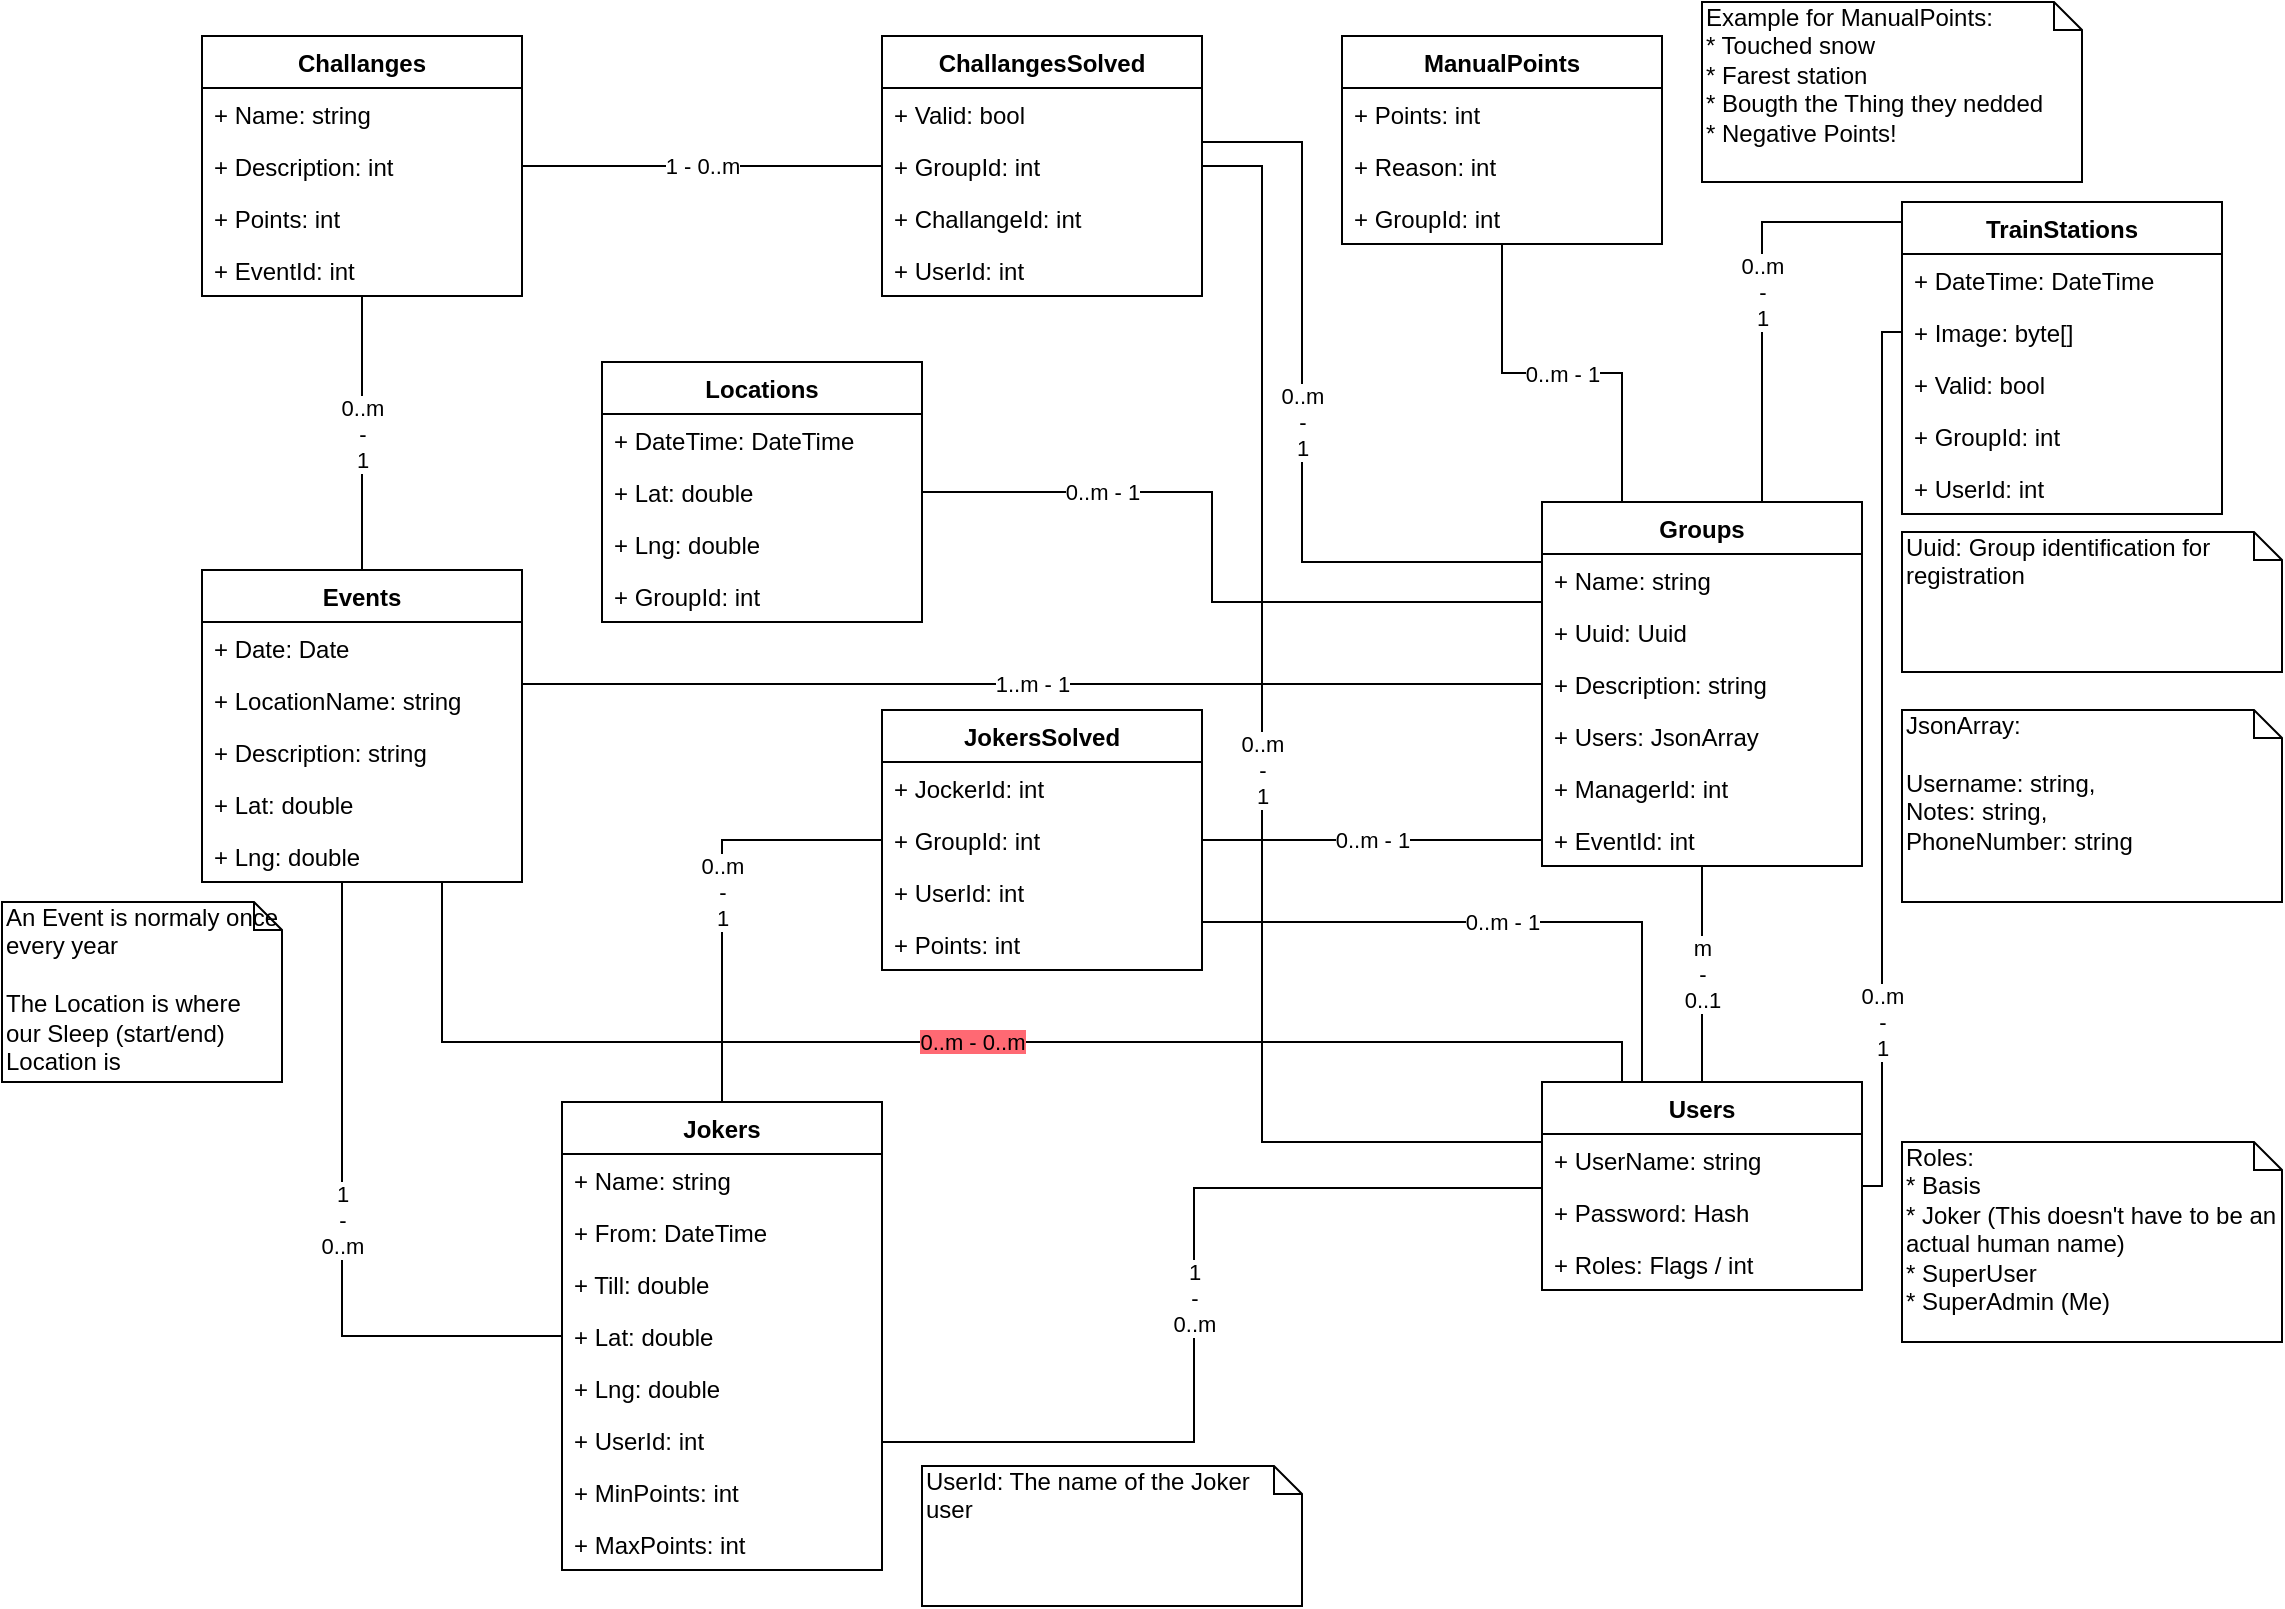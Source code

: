 <mxfile version="12.4.2" type="device" pages="1"><diagram name="Page-1" id="c4acf3e9-155e-7222-9cf6-157b1a14988f"><mxGraphModel dx="1422" dy="822" grid="1" gridSize="10" guides="1" tooltips="1" connect="1" arrows="1" fold="1" page="1" pageScale="1" pageWidth="1169" pageHeight="827" background="#ffffff" math="0" shadow="0"><root><mxCell id="0"/><mxCell id="1" parent="0"/><mxCell id="VYsZny8pst7ANTzz7S8R-2" value="Locations" style="swimlane;fontStyle=1;align=center;verticalAlign=top;childLayout=stackLayout;horizontal=1;startSize=26;horizontalStack=0;resizeParent=1;resizeParentMax=0;resizeLast=0;collapsible=1;marginBottom=0;" parent="1" vertex="1"><mxGeometry x="310" y="190" width="160" height="130" as="geometry"/></mxCell><mxCell id="VYsZny8pst7ANTzz7S8R-3" value="+ DateTime: DateTime" style="text;strokeColor=none;fillColor=none;align=left;verticalAlign=top;spacingLeft=4;spacingRight=4;overflow=hidden;rotatable=0;points=[[0,0.5],[1,0.5]];portConstraint=eastwest;" parent="VYsZny8pst7ANTzz7S8R-2" vertex="1"><mxGeometry y="26" width="160" height="26" as="geometry"/></mxCell><mxCell id="VYsZny8pst7ANTzz7S8R-15" value="+ Lat: double" style="text;strokeColor=none;fillColor=none;align=left;verticalAlign=top;spacingLeft=4;spacingRight=4;overflow=hidden;rotatable=0;points=[[0,0.5],[1,0.5]];portConstraint=eastwest;" parent="VYsZny8pst7ANTzz7S8R-2" vertex="1"><mxGeometry y="52" width="160" height="26" as="geometry"/></mxCell><mxCell id="VYsZny8pst7ANTzz7S8R-17" value="+ Lng: double" style="text;strokeColor=none;fillColor=none;align=left;verticalAlign=top;spacingLeft=4;spacingRight=4;overflow=hidden;rotatable=0;points=[[0,0.5],[1,0.5]];portConstraint=eastwest;" parent="VYsZny8pst7ANTzz7S8R-2" vertex="1"><mxGeometry y="78" width="160" height="26" as="geometry"/></mxCell><mxCell id="VYsZny8pst7ANTzz7S8R-16" value="+ GroupId: int" style="text;strokeColor=none;fillColor=none;align=left;verticalAlign=top;spacingLeft=4;spacingRight=4;overflow=hidden;rotatable=0;points=[[0,0.5],[1,0.5]];portConstraint=eastwest;" parent="VYsZny8pst7ANTzz7S8R-2" vertex="1"><mxGeometry y="104" width="160" height="26" as="geometry"/></mxCell><mxCell id="2yNlQ--Pamll1S871apO-7" value="0..m - 1" style="edgeStyle=orthogonalEdgeStyle;rounded=0;orthogonalLoop=1;jettySize=auto;html=1;exitX=0.25;exitY=0;exitDx=0;exitDy=0;endArrow=none;endFill=0;" parent="1" source="VYsZny8pst7ANTzz7S8R-6" target="2yNlQ--Pamll1S871apO-2" edge="1"><mxGeometry relative="1" as="geometry"/></mxCell><mxCell id="VYsZny8pst7ANTzz7S8R-6" value="Groups" style="swimlane;fontStyle=1;align=center;verticalAlign=top;childLayout=stackLayout;horizontal=1;startSize=26;horizontalStack=0;resizeParent=1;resizeParentMax=0;resizeLast=0;collapsible=1;marginBottom=0;" parent="1" vertex="1"><mxGeometry x="780" y="260" width="160" height="182" as="geometry"/></mxCell><mxCell id="VYsZny8pst7ANTzz7S8R-7" value="+ Name: string" style="text;strokeColor=none;fillColor=none;align=left;verticalAlign=top;spacingLeft=4;spacingRight=4;overflow=hidden;rotatable=0;points=[[0,0.5],[1,0.5]];portConstraint=eastwest;" parent="VYsZny8pst7ANTzz7S8R-6" vertex="1"><mxGeometry y="26" width="160" height="26" as="geometry"/></mxCell><mxCell id="VYsZny8pst7ANTzz7S8R-18" value="+ Uuid: Uuid" style="text;strokeColor=none;fillColor=none;align=left;verticalAlign=top;spacingLeft=4;spacingRight=4;overflow=hidden;rotatable=0;points=[[0,0.5],[1,0.5]];portConstraint=eastwest;" parent="VYsZny8pst7ANTzz7S8R-6" vertex="1"><mxGeometry y="52" width="160" height="26" as="geometry"/></mxCell><mxCell id="VYsZny8pst7ANTzz7S8R-20" value="+ Description: string" style="text;strokeColor=none;fillColor=none;align=left;verticalAlign=top;spacingLeft=4;spacingRight=4;overflow=hidden;rotatable=0;points=[[0,0.5],[1,0.5]];portConstraint=eastwest;" parent="VYsZny8pst7ANTzz7S8R-6" vertex="1"><mxGeometry y="78" width="160" height="26" as="geometry"/></mxCell><mxCell id="VYsZny8pst7ANTzz7S8R-46" value="+ Users: JsonArray" style="text;strokeColor=none;fillColor=none;align=left;verticalAlign=top;spacingLeft=4;spacingRight=4;overflow=hidden;rotatable=0;points=[[0,0.5],[1,0.5]];portConstraint=eastwest;" parent="VYsZny8pst7ANTzz7S8R-6" vertex="1"><mxGeometry y="104" width="160" height="26" as="geometry"/></mxCell><mxCell id="2yNlQ--Pamll1S871apO-45" value="+ ManagerId: int" style="text;strokeColor=none;fillColor=none;align=left;verticalAlign=top;spacingLeft=4;spacingRight=4;overflow=hidden;rotatable=0;points=[[0,0.5],[1,0.5]];portConstraint=eastwest;" parent="VYsZny8pst7ANTzz7S8R-6" vertex="1"><mxGeometry y="130" width="160" height="26" as="geometry"/></mxCell><mxCell id="VYsZny8pst7ANTzz7S8R-9" value="+ EventId: int" style="text;strokeColor=none;fillColor=none;align=left;verticalAlign=top;spacingLeft=4;spacingRight=4;overflow=hidden;rotatable=0;points=[[0,0.5],[1,0.5]];portConstraint=eastwest;" parent="VYsZny8pst7ANTzz7S8R-6" vertex="1"><mxGeometry y="156" width="160" height="26" as="geometry"/></mxCell><mxCell id="VYsZny8pst7ANTzz7S8R-19" value="Uuid: Group identification for registration" style="shape=note;whiteSpace=wrap;html=1;size=14;verticalAlign=top;align=left;spacingTop=-6;" parent="1" vertex="1"><mxGeometry x="960" y="275" width="190" height="70" as="geometry"/></mxCell><mxCell id="VYsZny8pst7ANTzz7S8R-21" value="JsonArray:&lt;br&gt;&lt;br&gt;Username: string,&lt;br&gt;Notes: string,&lt;br&gt;PhoneNumber: string" style="shape=note;whiteSpace=wrap;html=1;size=14;verticalAlign=top;align=left;spacingTop=-6;" parent="1" vertex="1"><mxGeometry x="960" y="364" width="190" height="96" as="geometry"/></mxCell><mxCell id="VYsZny8pst7ANTzz7S8R-22" value="0..m - 1" style="edgeStyle=orthogonalEdgeStyle;rounded=0;orthogonalLoop=1;jettySize=auto;html=1;endArrow=none;endFill=0;" parent="1" source="VYsZny8pst7ANTzz7S8R-15" target="VYsZny8pst7ANTzz7S8R-6" edge="1"><mxGeometry x="-0.507" relative="1" as="geometry"><Array as="points"><mxPoint x="615" y="255"/><mxPoint x="615" y="310"/></Array><mxPoint as="offset"/></mxGeometry></mxCell><mxCell id="VYsZny8pst7ANTzz7S8R-47" value="m&lt;br&gt;-&lt;br&gt;0..1" style="edgeStyle=orthogonalEdgeStyle;rounded=0;orthogonalLoop=1;jettySize=auto;html=1;endArrow=none;endFill=0;" parent="1" source="VYsZny8pst7ANTzz7S8R-31" target="VYsZny8pst7ANTzz7S8R-6" edge="1"><mxGeometry relative="1" as="geometry"/></mxCell><mxCell id="VYsZny8pst7ANTzz7S8R-59" value="1&lt;br&gt;-&lt;br&gt;0..m" style="edgeStyle=orthogonalEdgeStyle;rounded=0;orthogonalLoop=1;jettySize=auto;html=1;endArrow=none;endFill=0;" parent="1" source="VYsZny8pst7ANTzz7S8R-31" target="VYsZny8pst7ANTzz7S8R-41" edge="1"><mxGeometry relative="1" as="geometry"><Array as="points"><mxPoint x="606" y="603"/><mxPoint x="606" y="730"/></Array></mxGeometry></mxCell><mxCell id="2yNlQ--Pamll1S871apO-55" value="0..m&lt;br&gt;-&lt;br&gt;1" style="rounded=0;orthogonalLoop=1;jettySize=auto;html=1;endArrow=none;endFill=0;edgeStyle=elbowEdgeStyle;" parent="1" source="VYsZny8pst7ANTzz7S8R-31" target="2yNlQ--Pamll1S871apO-32" edge="1"><mxGeometry x="-0.008" relative="1" as="geometry"><Array as="points"><mxPoint x="640" y="580"/><mxPoint x="650" y="350"/><mxPoint x="660" y="570"/><mxPoint x="630" y="130"/><mxPoint x="660" y="490"/><mxPoint x="720" y="470"/></Array><mxPoint as="offset"/></mxGeometry></mxCell><mxCell id="2yNlQ--Pamll1S871apO-56" value="0..m - 1" style="edgeStyle=elbowEdgeStyle;rounded=0;orthogonalLoop=1;jettySize=auto;html=1;endArrow=none;endFill=0;" parent="1" source="VYsZny8pst7ANTzz7S8R-31" target="VYsZny8pst7ANTzz7S8R-50" edge="1"><mxGeometry relative="1" as="geometry"><Array as="points"><mxPoint x="830" y="470"/><mxPoint x="830" y="530"/></Array></mxGeometry></mxCell><mxCell id="VYsZny8pst7ANTzz7S8R-31" value="Users" style="swimlane;fontStyle=1;align=center;verticalAlign=top;childLayout=stackLayout;horizontal=1;startSize=26;horizontalStack=0;resizeParent=1;resizeParentMax=0;resizeLast=0;collapsible=1;marginBottom=0;" parent="1" vertex="1"><mxGeometry x="780" y="550" width="160" height="104" as="geometry"/></mxCell><mxCell id="VYsZny8pst7ANTzz7S8R-32" value="+ UserName: string" style="text;strokeColor=none;fillColor=none;align=left;verticalAlign=top;spacingLeft=4;spacingRight=4;overflow=hidden;rotatable=0;points=[[0,0.5],[1,0.5]];portConstraint=eastwest;" parent="VYsZny8pst7ANTzz7S8R-31" vertex="1"><mxGeometry y="26" width="160" height="26" as="geometry"/></mxCell><mxCell id="VYsZny8pst7ANTzz7S8R-57" value="+ Password: Hash" style="text;strokeColor=none;fillColor=none;align=left;verticalAlign=top;spacingLeft=4;spacingRight=4;overflow=hidden;rotatable=0;points=[[0,0.5],[1,0.5]];portConstraint=eastwest;" parent="VYsZny8pst7ANTzz7S8R-31" vertex="1"><mxGeometry y="52" width="160" height="26" as="geometry"/></mxCell><mxCell id="VYsZny8pst7ANTzz7S8R-35" value="+ Roles: Flags / int" style="text;strokeColor=none;fillColor=none;align=left;verticalAlign=top;spacingLeft=4;spacingRight=4;overflow=hidden;rotatable=0;points=[[0,0.5],[1,0.5]];portConstraint=eastwest;" parent="VYsZny8pst7ANTzz7S8R-31" vertex="1"><mxGeometry y="78" width="160" height="26" as="geometry"/></mxCell><mxCell id="VYsZny8pst7ANTzz7S8R-36" value="TrainStations" style="swimlane;fontStyle=1;align=center;verticalAlign=top;childLayout=stackLayout;horizontal=1;startSize=26;horizontalStack=0;resizeParent=1;resizeParentMax=0;resizeLast=0;collapsible=1;marginBottom=0;" parent="1" vertex="1"><mxGeometry x="960" y="110" width="160" height="156" as="geometry"/></mxCell><mxCell id="VYsZny8pst7ANTzz7S8R-37" value="+ DateTime: DateTime" style="text;strokeColor=none;fillColor=none;align=left;verticalAlign=top;spacingLeft=4;spacingRight=4;overflow=hidden;rotatable=0;points=[[0,0.5],[1,0.5]];portConstraint=eastwest;" parent="VYsZny8pst7ANTzz7S8R-36" vertex="1"><mxGeometry y="26" width="160" height="26" as="geometry"/></mxCell><mxCell id="VYsZny8pst7ANTzz7S8R-38" value="+ Image: byte[]" style="text;strokeColor=none;fillColor=none;align=left;verticalAlign=top;spacingLeft=4;spacingRight=4;overflow=hidden;rotatable=0;points=[[0,0.5],[1,0.5]];portConstraint=eastwest;" parent="VYsZny8pst7ANTzz7S8R-36" vertex="1"><mxGeometry y="52" width="160" height="26" as="geometry"/></mxCell><mxCell id="2yNlQ--Pamll1S871apO-9" value="+ Valid: bool" style="text;strokeColor=none;fillColor=none;align=left;verticalAlign=top;spacingLeft=4;spacingRight=4;overflow=hidden;rotatable=0;points=[[0,0.5],[1,0.5]];portConstraint=eastwest;" parent="VYsZny8pst7ANTzz7S8R-36" vertex="1"><mxGeometry y="78" width="160" height="26" as="geometry"/></mxCell><mxCell id="VYsZny8pst7ANTzz7S8R-39" value="+ GroupId: int" style="text;strokeColor=none;fillColor=none;align=left;verticalAlign=top;spacingLeft=4;spacingRight=4;overflow=hidden;rotatable=0;points=[[0,0.5],[1,0.5]];portConstraint=eastwest;" parent="VYsZny8pst7ANTzz7S8R-36" vertex="1"><mxGeometry y="104" width="160" height="26" as="geometry"/></mxCell><mxCell id="KuC-W2VhJ15TCcUij3G2-5" value="+ UserId: int" style="text;strokeColor=none;fillColor=none;align=left;verticalAlign=top;spacingLeft=4;spacingRight=4;overflow=hidden;rotatable=0;points=[[0,0.5],[1,0.5]];portConstraint=eastwest;" vertex="1" parent="VYsZny8pst7ANTzz7S8R-36"><mxGeometry y="130" width="160" height="26" as="geometry"/></mxCell><mxCell id="VYsZny8pst7ANTzz7S8R-56" value="0..m&lt;br&gt;-&lt;br&gt;1" style="edgeStyle=orthogonalEdgeStyle;rounded=0;orthogonalLoop=1;jettySize=auto;html=1;endArrow=none;endFill=0;" parent="1" source="VYsZny8pst7ANTzz7S8R-41" target="VYsZny8pst7ANTzz7S8R-50" edge="1"><mxGeometry relative="1" as="geometry"><Array as="points"><mxPoint x="370" y="429"/></Array></mxGeometry></mxCell><mxCell id="VYsZny8pst7ANTzz7S8R-41" value="Jokers" style="swimlane;fontStyle=1;align=center;verticalAlign=top;childLayout=stackLayout;horizontal=1;startSize=26;horizontalStack=0;resizeParent=1;resizeParentMax=0;resizeLast=0;collapsible=1;marginBottom=0;" parent="1" vertex="1"><mxGeometry x="290" y="560" width="160" height="234" as="geometry"/></mxCell><mxCell id="VYsZny8pst7ANTzz7S8R-61" value="+ Name: string" style="text;strokeColor=none;fillColor=none;align=left;verticalAlign=top;spacingLeft=4;spacingRight=4;overflow=hidden;rotatable=0;points=[[0,0.5],[1,0.5]];portConstraint=eastwest;" parent="VYsZny8pst7ANTzz7S8R-41" vertex="1"><mxGeometry y="26" width="160" height="26" as="geometry"/></mxCell><mxCell id="VYsZny8pst7ANTzz7S8R-42" value="+ From: DateTime" style="text;strokeColor=none;fillColor=none;align=left;verticalAlign=top;spacingLeft=4;spacingRight=4;overflow=hidden;rotatable=0;points=[[0,0.5],[1,0.5]];portConstraint=eastwest;" parent="VYsZny8pst7ANTzz7S8R-41" vertex="1"><mxGeometry y="52" width="160" height="26" as="geometry"/></mxCell><mxCell id="VYsZny8pst7ANTzz7S8R-43" value="+ Till: double" style="text;strokeColor=none;fillColor=none;align=left;verticalAlign=top;spacingLeft=4;spacingRight=4;overflow=hidden;rotatable=0;points=[[0,0.5],[1,0.5]];portConstraint=eastwest;" parent="VYsZny8pst7ANTzz7S8R-41" vertex="1"><mxGeometry y="78" width="160" height="26" as="geometry"/></mxCell><mxCell id="VYsZny8pst7ANTzz7S8R-44" value="+ Lat: double" style="text;strokeColor=none;fillColor=none;align=left;verticalAlign=top;spacingLeft=4;spacingRight=4;overflow=hidden;rotatable=0;points=[[0,0.5],[1,0.5]];portConstraint=eastwest;" parent="VYsZny8pst7ANTzz7S8R-41" vertex="1"><mxGeometry y="104" width="160" height="26" as="geometry"/></mxCell><mxCell id="VYsZny8pst7ANTzz7S8R-60" value="+ Lng: double" style="text;strokeColor=none;fillColor=none;align=left;verticalAlign=top;spacingLeft=4;spacingRight=4;overflow=hidden;rotatable=0;points=[[0,0.5],[1,0.5]];portConstraint=eastwest;" parent="VYsZny8pst7ANTzz7S8R-41" vertex="1"><mxGeometry y="130" width="160" height="26" as="geometry"/></mxCell><mxCell id="VYsZny8pst7ANTzz7S8R-45" value="+ UserId: int" style="text;strokeColor=none;fillColor=none;align=left;verticalAlign=top;spacingLeft=4;spacingRight=4;overflow=hidden;rotatable=0;points=[[0,0.5],[1,0.5]];portConstraint=eastwest;" parent="VYsZny8pst7ANTzz7S8R-41" vertex="1"><mxGeometry y="156" width="160" height="26" as="geometry"/></mxCell><mxCell id="2yNlQ--Pamll1S871apO-41" value="+ MinPoints: int" style="text;strokeColor=none;fillColor=none;align=left;verticalAlign=top;spacingLeft=4;spacingRight=4;overflow=hidden;rotatable=0;points=[[0,0.5],[1,0.5]];portConstraint=eastwest;" parent="VYsZny8pst7ANTzz7S8R-41" vertex="1"><mxGeometry y="182" width="160" height="26" as="geometry"/></mxCell><mxCell id="2yNlQ--Pamll1S871apO-42" value="+ MaxPoints: int" style="text;strokeColor=none;fillColor=none;align=left;verticalAlign=top;spacingLeft=4;spacingRight=4;overflow=hidden;rotatable=0;points=[[0,0.5],[1,0.5]];portConstraint=eastwest;" parent="VYsZny8pst7ANTzz7S8R-41" vertex="1"><mxGeometry y="208" width="160" height="26" as="geometry"/></mxCell><mxCell id="VYsZny8pst7ANTzz7S8R-48" value="0..m&lt;br&gt;-&lt;br&gt;1" style="edgeStyle=orthogonalEdgeStyle;rounded=0;orthogonalLoop=1;jettySize=auto;html=1;endArrow=none;endFill=0;" parent="1" source="VYsZny8pst7ANTzz7S8R-36" target="VYsZny8pst7ANTzz7S8R-6" edge="1"><mxGeometry relative="1" as="geometry"><mxPoint x="520" y="210.001" as="sourcePoint"/><mxPoint x="730" y="222.942" as="targetPoint"/><Array as="points"><mxPoint x="890" y="120"/></Array></mxGeometry></mxCell><mxCell id="VYsZny8pst7ANTzz7S8R-55" value="0..m - 1" style="edgeStyle=orthogonalEdgeStyle;rounded=0;orthogonalLoop=1;jettySize=auto;html=1;endArrow=none;endFill=0;" parent="1" source="VYsZny8pst7ANTzz7S8R-50" target="VYsZny8pst7ANTzz7S8R-6" edge="1"><mxGeometry relative="1" as="geometry"><Array as="points"><mxPoint x="590" y="400"/><mxPoint x="590" y="400"/></Array></mxGeometry></mxCell><mxCell id="VYsZny8pst7ANTzz7S8R-50" value="JokersSolved" style="swimlane;fontStyle=1;align=center;verticalAlign=top;childLayout=stackLayout;horizontal=1;startSize=26;horizontalStack=0;resizeParent=1;resizeParentMax=0;resizeLast=0;collapsible=1;marginBottom=0;" parent="1" vertex="1"><mxGeometry x="450" y="364" width="160" height="130" as="geometry"/></mxCell><mxCell id="VYsZny8pst7ANTzz7S8R-52" value="+ JockerId: int" style="text;strokeColor=none;fillColor=none;align=left;verticalAlign=top;spacingLeft=4;spacingRight=4;overflow=hidden;rotatable=0;points=[[0,0.5],[1,0.5]];portConstraint=eastwest;" parent="VYsZny8pst7ANTzz7S8R-50" vertex="1"><mxGeometry y="26" width="160" height="26" as="geometry"/></mxCell><mxCell id="VYsZny8pst7ANTzz7S8R-53" value="+ GroupId: int" style="text;strokeColor=none;fillColor=none;align=left;verticalAlign=top;spacingLeft=4;spacingRight=4;overflow=hidden;rotatable=0;points=[[0,0.5],[1,0.5]];portConstraint=eastwest;" parent="VYsZny8pst7ANTzz7S8R-50" vertex="1"><mxGeometry y="52" width="160" height="26" as="geometry"/></mxCell><mxCell id="2yNlQ--Pamll1S871apO-57" value="+ UserId: int" style="text;strokeColor=none;fillColor=none;align=left;verticalAlign=top;spacingLeft=4;spacingRight=4;overflow=hidden;rotatable=0;points=[[0,0.5],[1,0.5]];portConstraint=eastwest;" parent="VYsZny8pst7ANTzz7S8R-50" vertex="1"><mxGeometry y="78" width="160" height="26" as="geometry"/></mxCell><mxCell id="VYsZny8pst7ANTzz7S8R-54" value="+ Points: int" style="text;strokeColor=none;fillColor=none;align=left;verticalAlign=top;spacingLeft=4;spacingRight=4;overflow=hidden;rotatable=0;points=[[0,0.5],[1,0.5]];portConstraint=eastwest;" parent="VYsZny8pst7ANTzz7S8R-50" vertex="1"><mxGeometry y="104" width="160" height="26" as="geometry"/></mxCell><mxCell id="VYsZny8pst7ANTzz7S8R-58" value="Roles:&lt;br&gt;* Basis&lt;br&gt;* Joker (This doesn't have to be an actual human name)&lt;br&gt;* SuperUser&lt;br&gt;* SuperAdmin (Me)" style="shape=note;whiteSpace=wrap;html=1;size=14;verticalAlign=top;align=left;spacingTop=-6;" parent="1" vertex="1"><mxGeometry x="960" y="580" width="190" height="100" as="geometry"/></mxCell><mxCell id="2yNlQ--Pamll1S871apO-1" value="UserId: The name of the Joker user" style="shape=note;whiteSpace=wrap;html=1;size=14;verticalAlign=top;align=left;spacingTop=-6;" parent="1" vertex="1"><mxGeometry x="470" y="742" width="190" height="70" as="geometry"/></mxCell><mxCell id="2yNlQ--Pamll1S871apO-2" value="ManualPoints" style="swimlane;fontStyle=1;align=center;verticalAlign=top;childLayout=stackLayout;horizontal=1;startSize=26;horizontalStack=0;resizeParent=1;resizeParentMax=0;resizeLast=0;collapsible=1;marginBottom=0;" parent="1" vertex="1"><mxGeometry x="680" y="27" width="160" height="104" as="geometry"/></mxCell><mxCell id="2yNlQ--Pamll1S871apO-3" value="+ Points: int" style="text;strokeColor=none;fillColor=none;align=left;verticalAlign=top;spacingLeft=4;spacingRight=4;overflow=hidden;rotatable=0;points=[[0,0.5],[1,0.5]];portConstraint=eastwest;" parent="2yNlQ--Pamll1S871apO-2" vertex="1"><mxGeometry y="26" width="160" height="26" as="geometry"/></mxCell><mxCell id="2yNlQ--Pamll1S871apO-4" value="+ Reason: int" style="text;strokeColor=none;fillColor=none;align=left;verticalAlign=top;spacingLeft=4;spacingRight=4;overflow=hidden;rotatable=0;points=[[0,0.5],[1,0.5]];portConstraint=eastwest;" parent="2yNlQ--Pamll1S871apO-2" vertex="1"><mxGeometry y="52" width="160" height="26" as="geometry"/></mxCell><mxCell id="2yNlQ--Pamll1S871apO-5" value="+ GroupId: int" style="text;strokeColor=none;fillColor=none;align=left;verticalAlign=top;spacingLeft=4;spacingRight=4;overflow=hidden;rotatable=0;points=[[0,0.5],[1,0.5]];portConstraint=eastwest;" parent="2yNlQ--Pamll1S871apO-2" vertex="1"><mxGeometry y="78" width="160" height="26" as="geometry"/></mxCell><mxCell id="2yNlQ--Pamll1S871apO-37" value="1 - 0..m" style="edgeStyle=orthogonalEdgeStyle;rounded=0;orthogonalLoop=1;jettySize=auto;html=1;endArrow=none;endFill=0;" parent="1" source="2yNlQ--Pamll1S871apO-10" target="2yNlQ--Pamll1S871apO-32" edge="1"><mxGeometry relative="1" as="geometry"><Array as="points"><mxPoint x="400" y="92"/><mxPoint x="400" y="92"/></Array></mxGeometry></mxCell><mxCell id="2yNlQ--Pamll1S871apO-10" value="Challanges" style="swimlane;fontStyle=1;align=center;verticalAlign=top;childLayout=stackLayout;horizontal=1;startSize=26;horizontalStack=0;resizeParent=1;resizeParentMax=0;resizeLast=0;collapsible=1;marginBottom=0;" parent="1" vertex="1"><mxGeometry x="110" y="27" width="160" height="130" as="geometry"/></mxCell><mxCell id="2yNlQ--Pamll1S871apO-12" value="+ Name: string" style="text;strokeColor=none;fillColor=none;align=left;verticalAlign=top;spacingLeft=4;spacingRight=4;overflow=hidden;rotatable=0;points=[[0,0.5],[1,0.5]];portConstraint=eastwest;" parent="2yNlQ--Pamll1S871apO-10" vertex="1"><mxGeometry y="26" width="160" height="26" as="geometry"/></mxCell><mxCell id="2yNlQ--Pamll1S871apO-18" value="+ Description: int" style="text;strokeColor=none;fillColor=none;align=left;verticalAlign=top;spacingLeft=4;spacingRight=4;overflow=hidden;rotatable=0;points=[[0,0.5],[1,0.5]];portConstraint=eastwest;" parent="2yNlQ--Pamll1S871apO-10" vertex="1"><mxGeometry y="52" width="160" height="26" as="geometry"/></mxCell><mxCell id="2yNlQ--Pamll1S871apO-11" value="+ Points: int" style="text;strokeColor=none;fillColor=none;align=left;verticalAlign=top;spacingLeft=4;spacingRight=4;overflow=hidden;rotatable=0;points=[[0,0.5],[1,0.5]];portConstraint=eastwest;" parent="2yNlQ--Pamll1S871apO-10" vertex="1"><mxGeometry y="78" width="160" height="26" as="geometry"/></mxCell><mxCell id="2yNlQ--Pamll1S871apO-47" value="+ EventId: int" style="text;strokeColor=none;fillColor=none;align=left;verticalAlign=top;spacingLeft=4;spacingRight=4;overflow=hidden;rotatable=0;points=[[0,0.5],[1,0.5]];portConstraint=eastwest;" parent="2yNlQ--Pamll1S871apO-10" vertex="1"><mxGeometry y="104" width="160" height="26" as="geometry"/></mxCell><mxCell id="2yNlQ--Pamll1S871apO-30" value="0..m&lt;br&gt;-&lt;br&gt;1" style="edgeStyle=orthogonalEdgeStyle;rounded=0;orthogonalLoop=1;jettySize=auto;html=1;endArrow=none;endFill=0;" parent="1" source="2yNlQ--Pamll1S871apO-19" target="2yNlQ--Pamll1S871apO-10" edge="1"><mxGeometry relative="1" as="geometry"/></mxCell><mxCell id="2yNlQ--Pamll1S871apO-48" value="1&lt;br&gt;-&lt;br&gt;0..m" style="edgeStyle=orthogonalEdgeStyle;rounded=0;orthogonalLoop=1;jettySize=auto;html=1;endArrow=none;endFill=0;" parent="1" source="2yNlQ--Pamll1S871apO-19" target="VYsZny8pst7ANTzz7S8R-41" edge="1"><mxGeometry relative="1" as="geometry"><Array as="points"><mxPoint x="180" y="677"/></Array></mxGeometry></mxCell><mxCell id="2yNlQ--Pamll1S871apO-49" value="&lt;span style=&quot;background-color: rgb(255 , 105 , 115)&quot;&gt;0..m - 0..m&lt;/span&gt;" style="edgeStyle=orthogonalEdgeStyle;rounded=0;orthogonalLoop=1;jettySize=auto;html=1;endArrow=none;endFill=0;" parent="1" source="2yNlQ--Pamll1S871apO-19" target="VYsZny8pst7ANTzz7S8R-31" edge="1"><mxGeometry relative="1" as="geometry"><Array as="points"><mxPoint x="230" y="530"/><mxPoint x="820" y="530"/></Array></mxGeometry></mxCell><mxCell id="2yNlQ--Pamll1S871apO-19" value="Events" style="swimlane;fontStyle=1;align=center;verticalAlign=top;childLayout=stackLayout;horizontal=1;startSize=26;horizontalStack=0;resizeParent=1;resizeParentMax=0;resizeLast=0;collapsible=1;marginBottom=0;" parent="1" vertex="1"><mxGeometry x="110" y="294" width="160" height="156" as="geometry"/></mxCell><mxCell id="2yNlQ--Pamll1S871apO-20" value="+ Date: Date" style="text;strokeColor=none;fillColor=none;align=left;verticalAlign=top;spacingLeft=4;spacingRight=4;overflow=hidden;rotatable=0;points=[[0,0.5],[1,0.5]];portConstraint=eastwest;" parent="2yNlQ--Pamll1S871apO-19" vertex="1"><mxGeometry y="26" width="160" height="26" as="geometry"/></mxCell><mxCell id="2yNlQ--Pamll1S871apO-26" value="+ LocationName: string" style="text;strokeColor=none;fillColor=none;align=left;verticalAlign=top;spacingLeft=4;spacingRight=4;overflow=hidden;rotatable=0;points=[[0,0.5],[1,0.5]];portConstraint=eastwest;" parent="2yNlQ--Pamll1S871apO-19" vertex="1"><mxGeometry y="52" width="160" height="26" as="geometry"/></mxCell><mxCell id="2yNlQ--Pamll1S871apO-21" value="+ Description: string" style="text;strokeColor=none;fillColor=none;align=left;verticalAlign=top;spacingLeft=4;spacingRight=4;overflow=hidden;rotatable=0;points=[[0,0.5],[1,0.5]];portConstraint=eastwest;" parent="2yNlQ--Pamll1S871apO-19" vertex="1"><mxGeometry y="78" width="160" height="26" as="geometry"/></mxCell><mxCell id="2yNlQ--Pamll1S871apO-24" value="+ Lat: double" style="text;strokeColor=none;fillColor=none;align=left;verticalAlign=top;spacingLeft=4;spacingRight=4;overflow=hidden;rotatable=0;points=[[0,0.5],[1,0.5]];portConstraint=eastwest;" parent="2yNlQ--Pamll1S871apO-19" vertex="1"><mxGeometry y="104" width="160" height="26" as="geometry"/></mxCell><mxCell id="2yNlQ--Pamll1S871apO-25" value="+ Lng: double" style="text;strokeColor=none;fillColor=none;align=left;verticalAlign=top;spacingLeft=4;spacingRight=4;overflow=hidden;rotatable=0;points=[[0,0.5],[1,0.5]];portConstraint=eastwest;" parent="2yNlQ--Pamll1S871apO-19" vertex="1"><mxGeometry y="130" width="160" height="26" as="geometry"/></mxCell><mxCell id="2yNlQ--Pamll1S871apO-27" value="An Event is normaly once every year&lt;br&gt;&lt;br&gt;The Location is where our Sleep (start/end) Location is" style="shape=note;whiteSpace=wrap;html=1;size=14;verticalAlign=top;align=left;spacingTop=-6;" parent="1" vertex="1"><mxGeometry x="10" y="460" width="140" height="90" as="geometry"/></mxCell><mxCell id="2yNlQ--Pamll1S871apO-31" value="1..m - 1" style="edgeStyle=orthogonalEdgeStyle;rounded=0;orthogonalLoop=1;jettySize=auto;html=1;endArrow=none;endFill=0;" parent="1" source="2yNlQ--Pamll1S871apO-19" target="VYsZny8pst7ANTzz7S8R-6" edge="1"><mxGeometry relative="1" as="geometry"><Array as="points"><mxPoint x="390" y="351"/><mxPoint x="390" y="351"/></Array></mxGeometry></mxCell><mxCell id="2yNlQ--Pamll1S871apO-38" value="0..m&lt;br&gt;-&lt;br&gt;1" style="edgeStyle=orthogonalEdgeStyle;rounded=0;orthogonalLoop=1;jettySize=auto;html=1;endArrow=none;endFill=0;" parent="1" source="2yNlQ--Pamll1S871apO-32" target="VYsZny8pst7ANTzz7S8R-6" edge="1"><mxGeometry relative="1" as="geometry"><Array as="points"><mxPoint x="660" y="80"/><mxPoint x="660" y="290"/></Array></mxGeometry></mxCell><mxCell id="2yNlQ--Pamll1S871apO-32" value="ChallangesSolved" style="swimlane;fontStyle=1;align=center;verticalAlign=top;childLayout=stackLayout;horizontal=1;startSize=26;horizontalStack=0;resizeParent=1;resizeParentMax=0;resizeLast=0;collapsible=1;marginBottom=0;" parent="1" vertex="1"><mxGeometry x="450" y="27" width="160" height="130" as="geometry"/></mxCell><mxCell id="2yNlQ--Pamll1S871apO-44" value="+ Valid: bool" style="text;strokeColor=none;fillColor=none;align=left;verticalAlign=top;spacingLeft=4;spacingRight=4;overflow=hidden;rotatable=0;points=[[0,0.5],[1,0.5]];portConstraint=eastwest;" parent="2yNlQ--Pamll1S871apO-32" vertex="1"><mxGeometry y="26" width="160" height="26" as="geometry"/></mxCell><mxCell id="2yNlQ--Pamll1S871apO-46" value="+ GroupId: int" style="text;strokeColor=none;fillColor=none;align=left;verticalAlign=top;spacingLeft=4;spacingRight=4;overflow=hidden;rotatable=0;points=[[0,0.5],[1,0.5]];portConstraint=eastwest;" parent="2yNlQ--Pamll1S871apO-32" vertex="1"><mxGeometry y="52" width="160" height="26" as="geometry"/></mxCell><mxCell id="2yNlQ--Pamll1S871apO-40" value="+ ChallangeId: int" style="text;strokeColor=none;fillColor=none;align=left;verticalAlign=top;spacingLeft=4;spacingRight=4;overflow=hidden;rotatable=0;points=[[0,0.5],[1,0.5]];portConstraint=eastwest;" parent="2yNlQ--Pamll1S871apO-32" vertex="1"><mxGeometry y="78" width="160" height="26" as="geometry"/></mxCell><mxCell id="2yNlQ--Pamll1S871apO-58" value="+ UserId: int" style="text;strokeColor=none;fillColor=none;align=left;verticalAlign=top;spacingLeft=4;spacingRight=4;overflow=hidden;rotatable=0;points=[[0,0.5],[1,0.5]];portConstraint=eastwest;" parent="2yNlQ--Pamll1S871apO-32" vertex="1"><mxGeometry y="104" width="160" height="26" as="geometry"/></mxCell><mxCell id="2yNlQ--Pamll1S871apO-60" value="Example for ManualPoints:&lt;br&gt;* Touched snow&lt;br&gt;* Farest station&lt;br&gt;* Bougth the Thing they nedded&lt;br&gt;* Negative Points!" style="shape=note;whiteSpace=wrap;html=1;size=14;verticalAlign=top;align=left;spacingTop=-6;" parent="1" vertex="1"><mxGeometry x="860" y="10" width="190" height="90" as="geometry"/></mxCell><mxCell id="KuC-W2VhJ15TCcUij3G2-2" value="0..m&lt;br&gt;-&lt;br&gt;1" style="rounded=0;orthogonalLoop=1;jettySize=auto;html=1;endArrow=none;endFill=0;edgeStyle=elbowEdgeStyle;entryX=0;entryY=0.5;entryDx=0;entryDy=0;" edge="1" parent="1" source="VYsZny8pst7ANTzz7S8R-31" target="VYsZny8pst7ANTzz7S8R-38"><mxGeometry x="-0.588" relative="1" as="geometry"><Array as="points"><mxPoint x="950" y="490"/><mxPoint x="960" y="478"/><mxPoint x="970" y="698"/><mxPoint x="940" y="258"/><mxPoint x="970" y="618"/><mxPoint x="1030" y="598"/></Array><mxPoint as="offset"/><mxPoint x="1090" y="708" as="sourcePoint"/><mxPoint x="920" y="220" as="targetPoint"/></mxGeometry></mxCell></root></mxGraphModel></diagram></mxfile>